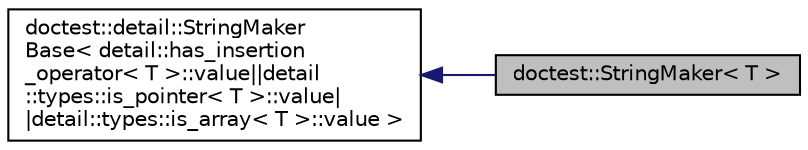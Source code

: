 digraph "doctest::StringMaker&lt; T &gt;"
{
 // LATEX_PDF_SIZE
  edge [fontname="Helvetica",fontsize="10",labelfontname="Helvetica",labelfontsize="10"];
  node [fontname="Helvetica",fontsize="10",shape=record];
  rankdir="LR";
  Node1 [label="doctest::StringMaker\< T \>",height=0.2,width=0.4,color="black", fillcolor="grey75", style="filled", fontcolor="black",tooltip=" "];
  Node2 -> Node1 [dir="back",color="midnightblue",fontsize="10",style="solid"];
  Node2 [label="doctest::detail::StringMaker\lBase\< detail::has_insertion\l_operator\< T \>::value\|\|detail\l::types::is_pointer\< T \>::value\|\l\|detail::types::is_array\< T \>::value \>",height=0.2,width=0.4,color="black", fillcolor="white", style="filled",URL="$structdoctest_1_1detail_1_1StringMakerBase.html",tooltip=" "];
}
